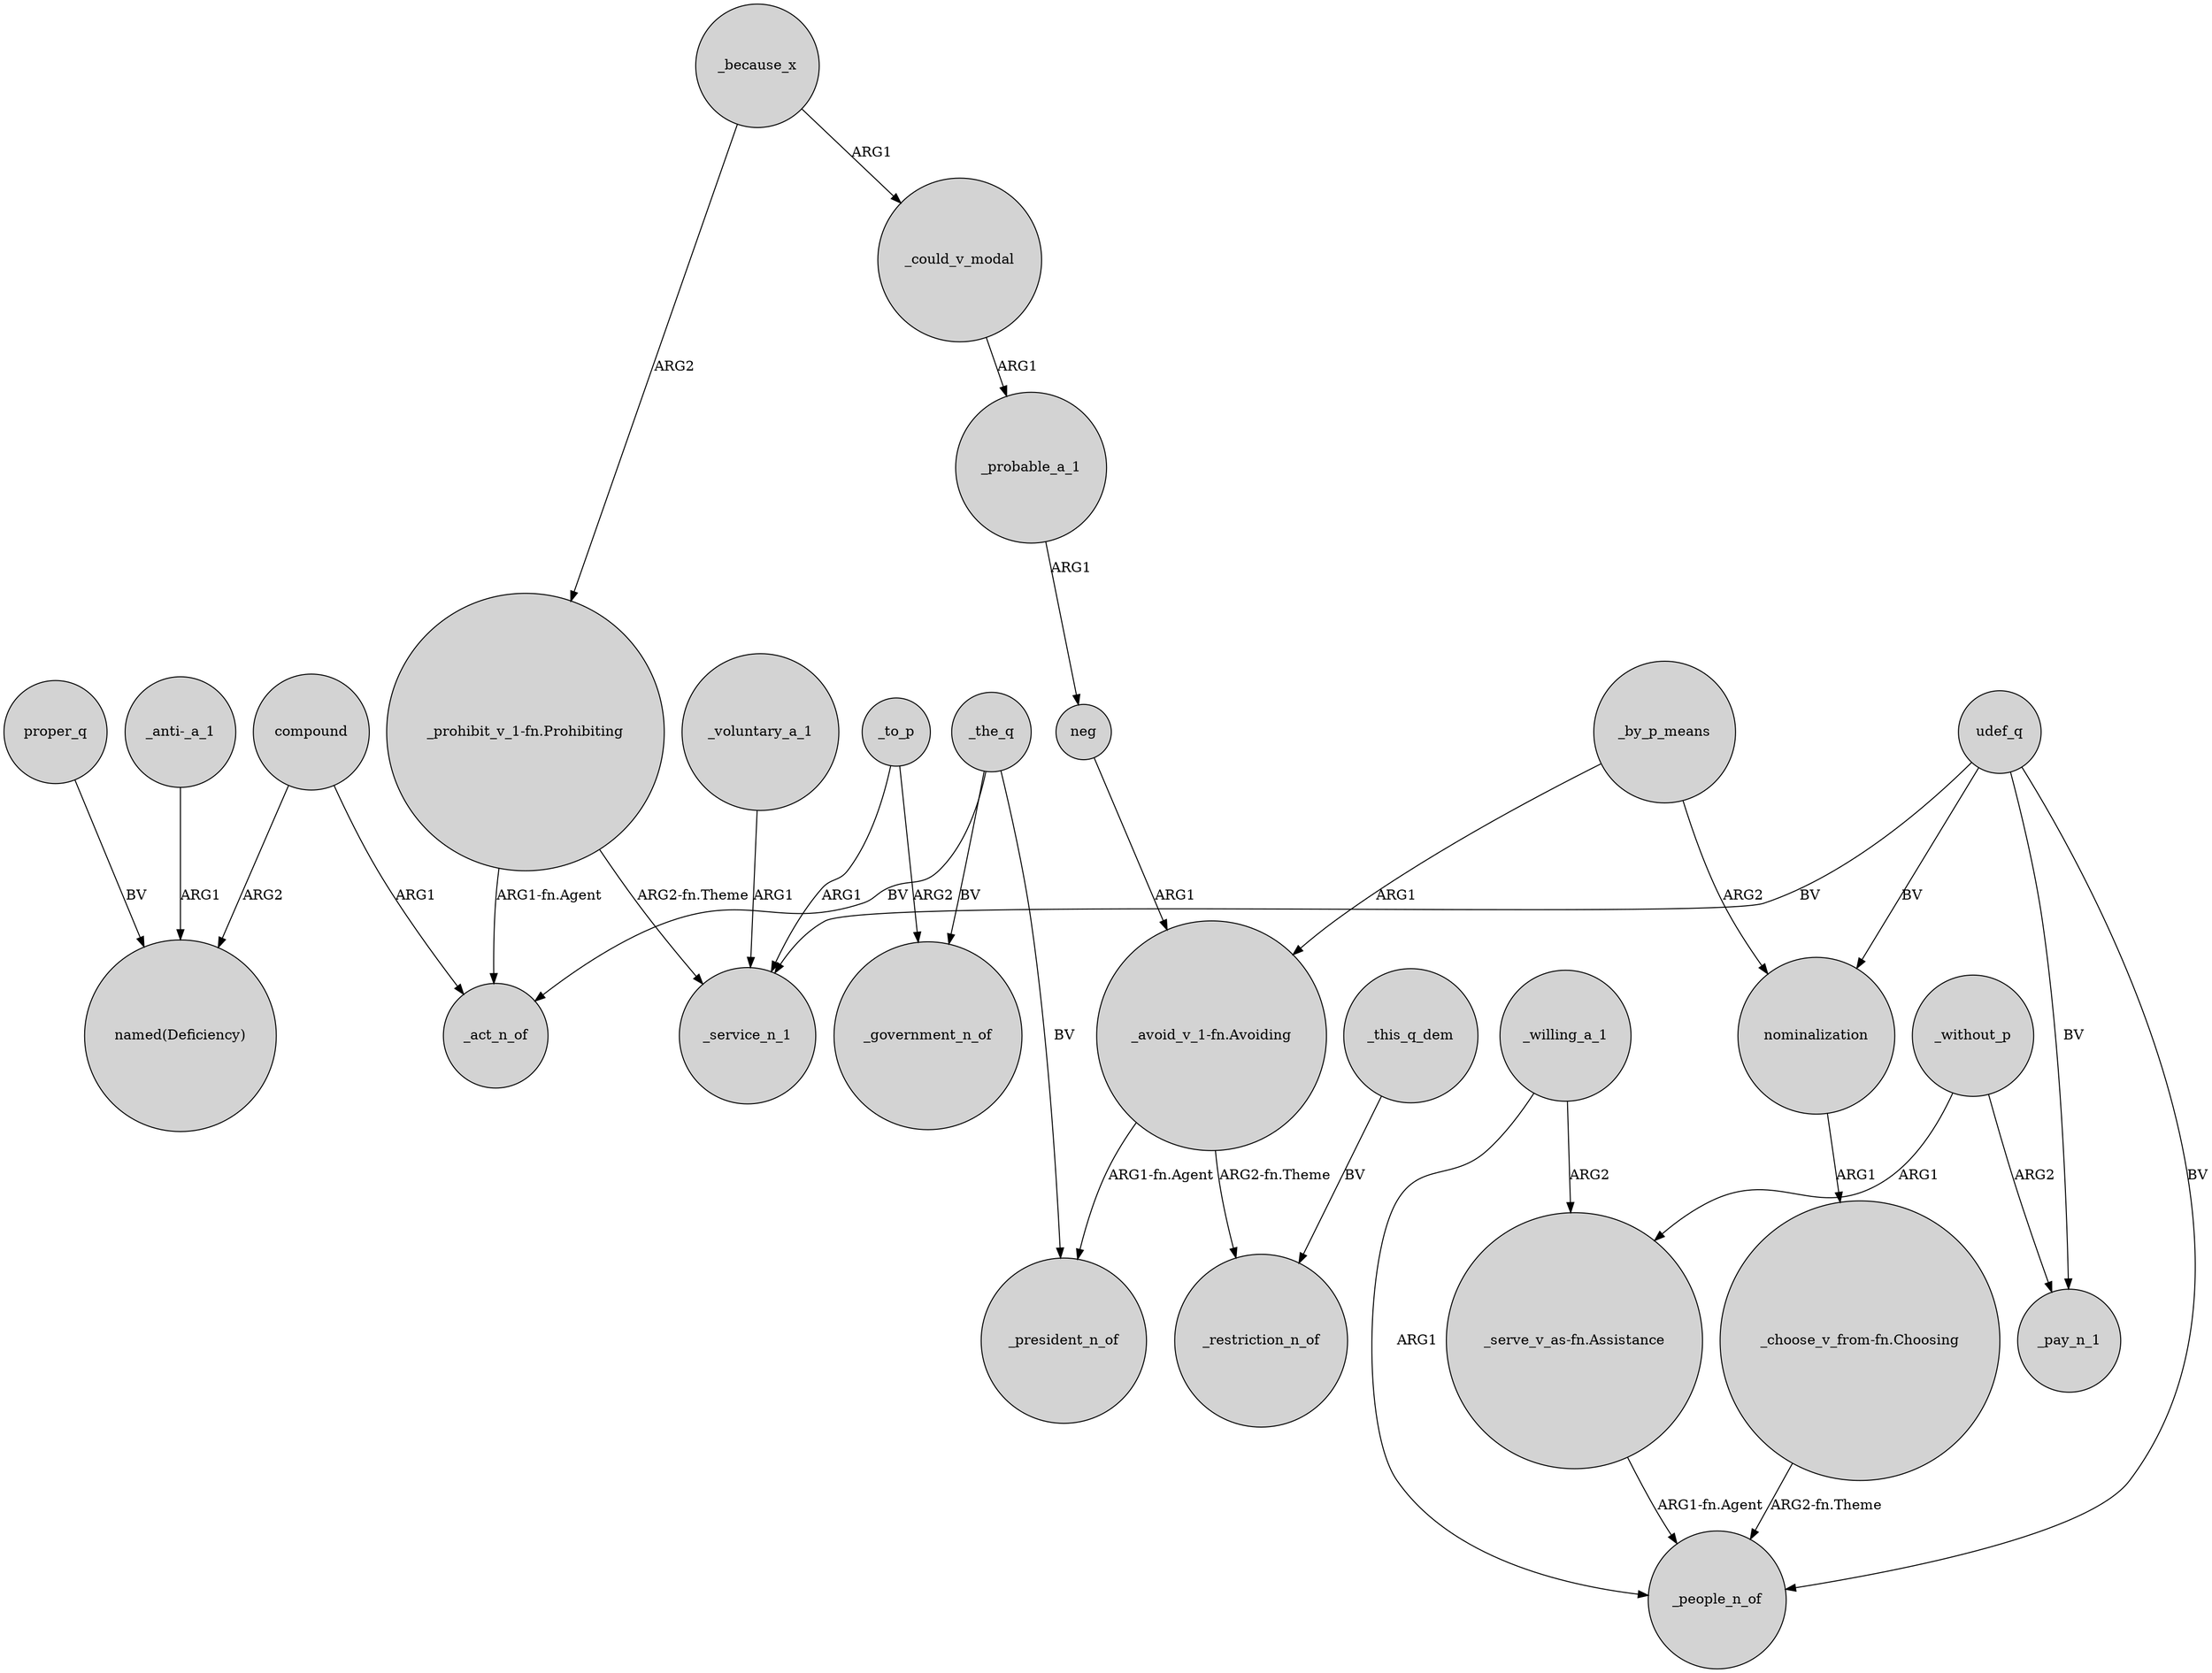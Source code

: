 digraph {
	node [shape=circle style=filled]
	compound -> "named(Deficiency)" [label=ARG2]
	_by_p_means -> nominalization [label=ARG2]
	_willing_a_1 -> "_serve_v_as-fn.Assistance" [label=ARG2]
	_could_v_modal -> _probable_a_1 [label=ARG1]
	_to_p -> _service_n_1 [label=ARG1]
	_because_x -> _could_v_modal [label=ARG1]
	"_prohibit_v_1-fn.Prohibiting" -> _service_n_1 [label="ARG2-fn.Theme"]
	neg -> "_avoid_v_1-fn.Avoiding" [label=ARG1]
	"_avoid_v_1-fn.Avoiding" -> _restriction_n_of [label="ARG2-fn.Theme"]
	_the_q -> _act_n_of [label=BV]
	proper_q -> "named(Deficiency)" [label=BV]
	_to_p -> _government_n_of [label=ARG2]
	nominalization -> "_choose_v_from-fn.Choosing" [label=ARG1]
	"_choose_v_from-fn.Choosing" -> _people_n_of [label="ARG2-fn.Theme"]
	_without_p -> _pay_n_1 [label=ARG2]
	_because_x -> "_prohibit_v_1-fn.Prohibiting" [label=ARG2]
	"_serve_v_as-fn.Assistance" -> _people_n_of [label="ARG1-fn.Agent"]
	udef_q -> _people_n_of [label=BV]
	udef_q -> _service_n_1 [label=BV]
	_willing_a_1 -> _people_n_of [label=ARG1]
	"_anti-_a_1" -> "named(Deficiency)" [label=ARG1]
	_this_q_dem -> _restriction_n_of [label=BV]
	_the_q -> _president_n_of [label=BV]
	"_prohibit_v_1-fn.Prohibiting" -> _act_n_of [label="ARG1-fn.Agent"]
	udef_q -> nominalization [label=BV]
	_voluntary_a_1 -> _service_n_1 [label=ARG1]
	_the_q -> _government_n_of [label=BV]
	"_avoid_v_1-fn.Avoiding" -> _president_n_of [label="ARG1-fn.Agent"]
	_without_p -> "_serve_v_as-fn.Assistance" [label=ARG1]
	_by_p_means -> "_avoid_v_1-fn.Avoiding" [label=ARG1]
	_probable_a_1 -> neg [label=ARG1]
	compound -> _act_n_of [label=ARG1]
	udef_q -> _pay_n_1 [label=BV]
}
